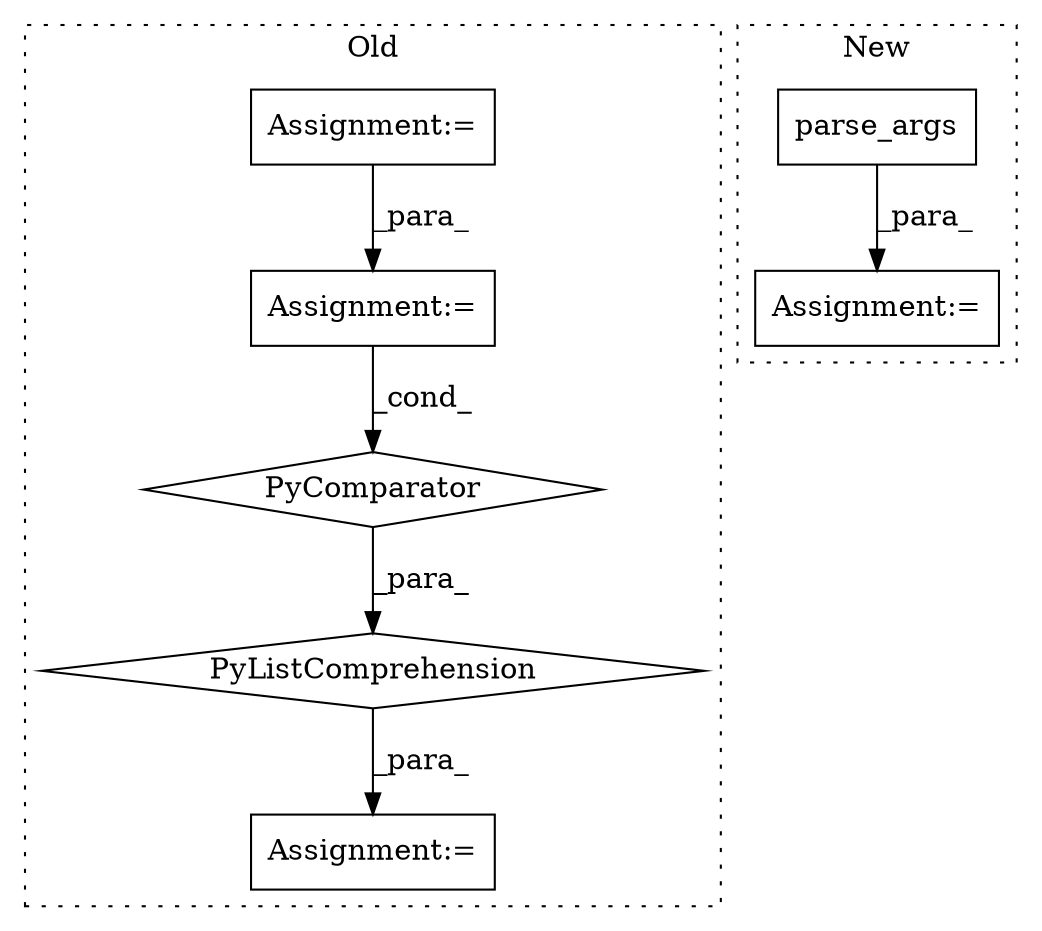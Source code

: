 digraph G {
subgraph cluster0 {
1 [label="PyComparator" a="113" s="1052" l="20" shape="diamond"];
4 [label="PyListComprehension" a="109" s="965" l="115" shape="diamond"];
5 [label="Assignment:=" a="7" s="690" l="12" shape="box"];
6 [label="Assignment:=" a="7" s="764" l="43" shape="box"];
7 [label="Assignment:=" a="7" s="953" l="12" shape="box"];
label = "Old";
style="dotted";
}
subgraph cluster1 {
2 [label="parse_args" a="32" s="737" l="12" shape="box"];
3 [label="Assignment:=" a="7" s="729" l="1" shape="box"];
label = "New";
style="dotted";
}
1 -> 4 [label="_para_"];
2 -> 3 [label="_para_"];
4 -> 7 [label="_para_"];
5 -> 1 [label="_cond_"];
6 -> 5 [label="_para_"];
}